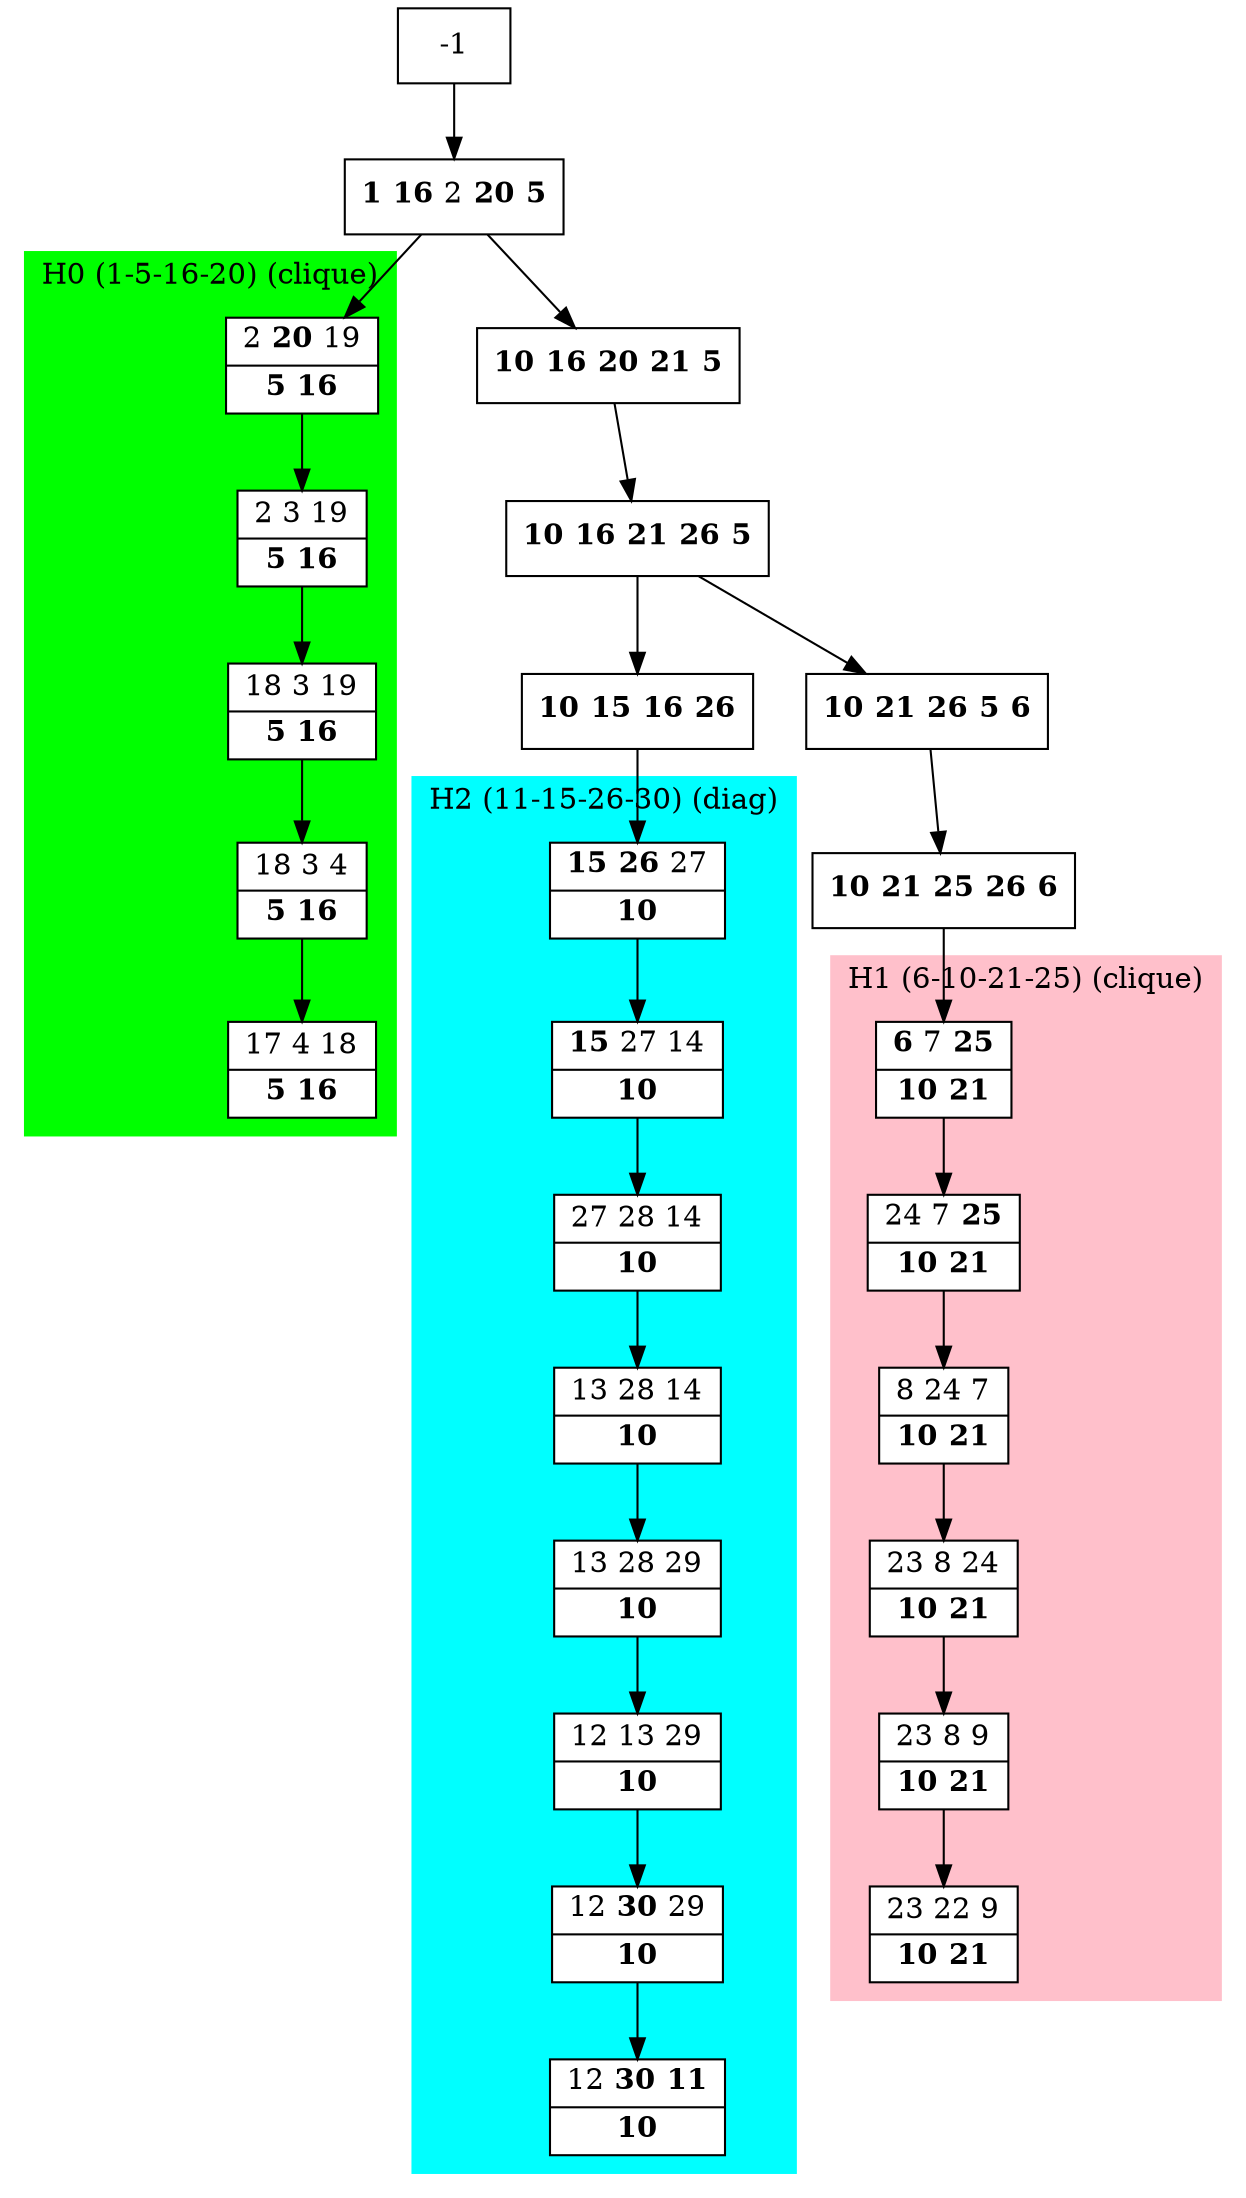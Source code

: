 digraph G {
    node [shape=box];
    subgraph cluster0 {
        node [style=filled,fillcolor=white];
        labeljust="l";
        style=filled;
        color=lime;
        H0_1 -> H0_2 -> H0_3 -> H0_4 -> H0_5;
        label="H0 (1-5-16-20) (clique)";
    }
    subgraph cluster1 {
        node [style=filled,fillcolor=white];
        labeljust="l";
        style=filled;
        color=pink;
        H1_0 -> H1_1 -> H1_2 -> H1_3 -> H1_4 -> H1_5;
        label="H1 (6-10-21-25) (clique)";
    }
    subgraph cluster2 {
        node [style=filled,fillcolor=white];
        labeljust="l";
        style=filled;
        color=cyan;
        H2_7 -> H2_6 -> H2_5 -> H2_4 -> H2_3 -> H2_2 -> H2_1 -> H2_0;
        label="H2 (11-15-26-30) (diag)";
    }
     1 [shape=record,label= <{ <b>1</b> <b>16</b> 2 <b>20</b> <b>5</b>}> ];
     -1  ->  1;
     H0_1 [shape=record,label= <{ 2 <b>20</b> 19|  <b>5</b> <b>16</b>}> ];
     1  ->  H0_1;
     H0_2 [shape=record,label= <{ 2 3 19|  <b>5</b> <b>16</b>}> ];
     H0_3 [shape=record,label= <{ 18 3 19|  <b>5</b> <b>16</b>}> ];
     H0_4 [shape=record,label= <{ 18 3 4|  <b>5</b> <b>16</b>}> ];
     H0_5 [shape=record,label= <{ 17 4 18|  <b>5</b> <b>16</b>}> ];
     18 [shape=record,label= <{ <b>10</b> <b>16</b> <b>20</b> <b>21</b> <b>5</b>}> ];
     1  ->  18;
     16 [shape=record,label= <{ <b>10</b> <b>16</b> <b>21</b> <b>26</b> <b>5</b>}> ];
     18  ->  16;
     9 [shape=record,label= <{ <b>10</b> <b>21</b> <b>26</b> <b>5</b> <b>6</b>}> ];
     16  ->  9;
     11 [shape=record,label= <{ <b>10</b> <b>21</b> <b>25</b> <b>26</b> <b>6</b>}> ];
     9  ->  11;
     H1_0 [shape=record,label= <{ <b>6</b> 7 <b>25</b>|  <b>10</b> <b>21</b>}> ];
     11  ->  H1_0;
     H1_1 [shape=record,label= <{ 24 7 <b>25</b>|  <b>10</b> <b>21</b>}> ];
     H1_2 [shape=record,label= <{ 8 24 7|  <b>10</b> <b>21</b>}> ];
     H1_3 [shape=record,label= <{ 23 8 24|  <b>10</b> <b>21</b>}> ];
     H1_4 [shape=record,label= <{ 23 8 9|  <b>10</b> <b>21</b>}> ];
     H1_5 [shape=record,label= <{ 23 22 9|  <b>10</b> <b>21</b>}> ];
     17 [shape=record,label= <{ <b>10</b> <b>15</b> <b>16</b> <b>26</b>}> ];
     16  ->  17;
     H2_7 [shape=record,label= <{ <b>15</b> <b>26</b> 27|  <b>10</b>}> ];
     17  ->  H2_7;
     H2_6 [shape=record,label= <{ <b>15</b> 27 14|  <b>10</b>}> ];
     H2_5 [shape=record,label= <{ 27 28 14|  <b>10</b>}> ];
     H2_4 [shape=record,label= <{ 13 28 14|  <b>10</b>}> ];
     H2_3 [shape=record,label= <{ 13 28 29|  <b>10</b>}> ];
     H2_2 [shape=record,label= <{ 12 13 29|  <b>10</b>}> ];
     H2_1 [shape=record,label= <{ 12 <b>30</b> 29|  <b>10</b>}> ];
     H2_0 [shape=record,label= <{ 12 <b>30</b> <b>11</b>|  <b>10</b>}> ];
}
